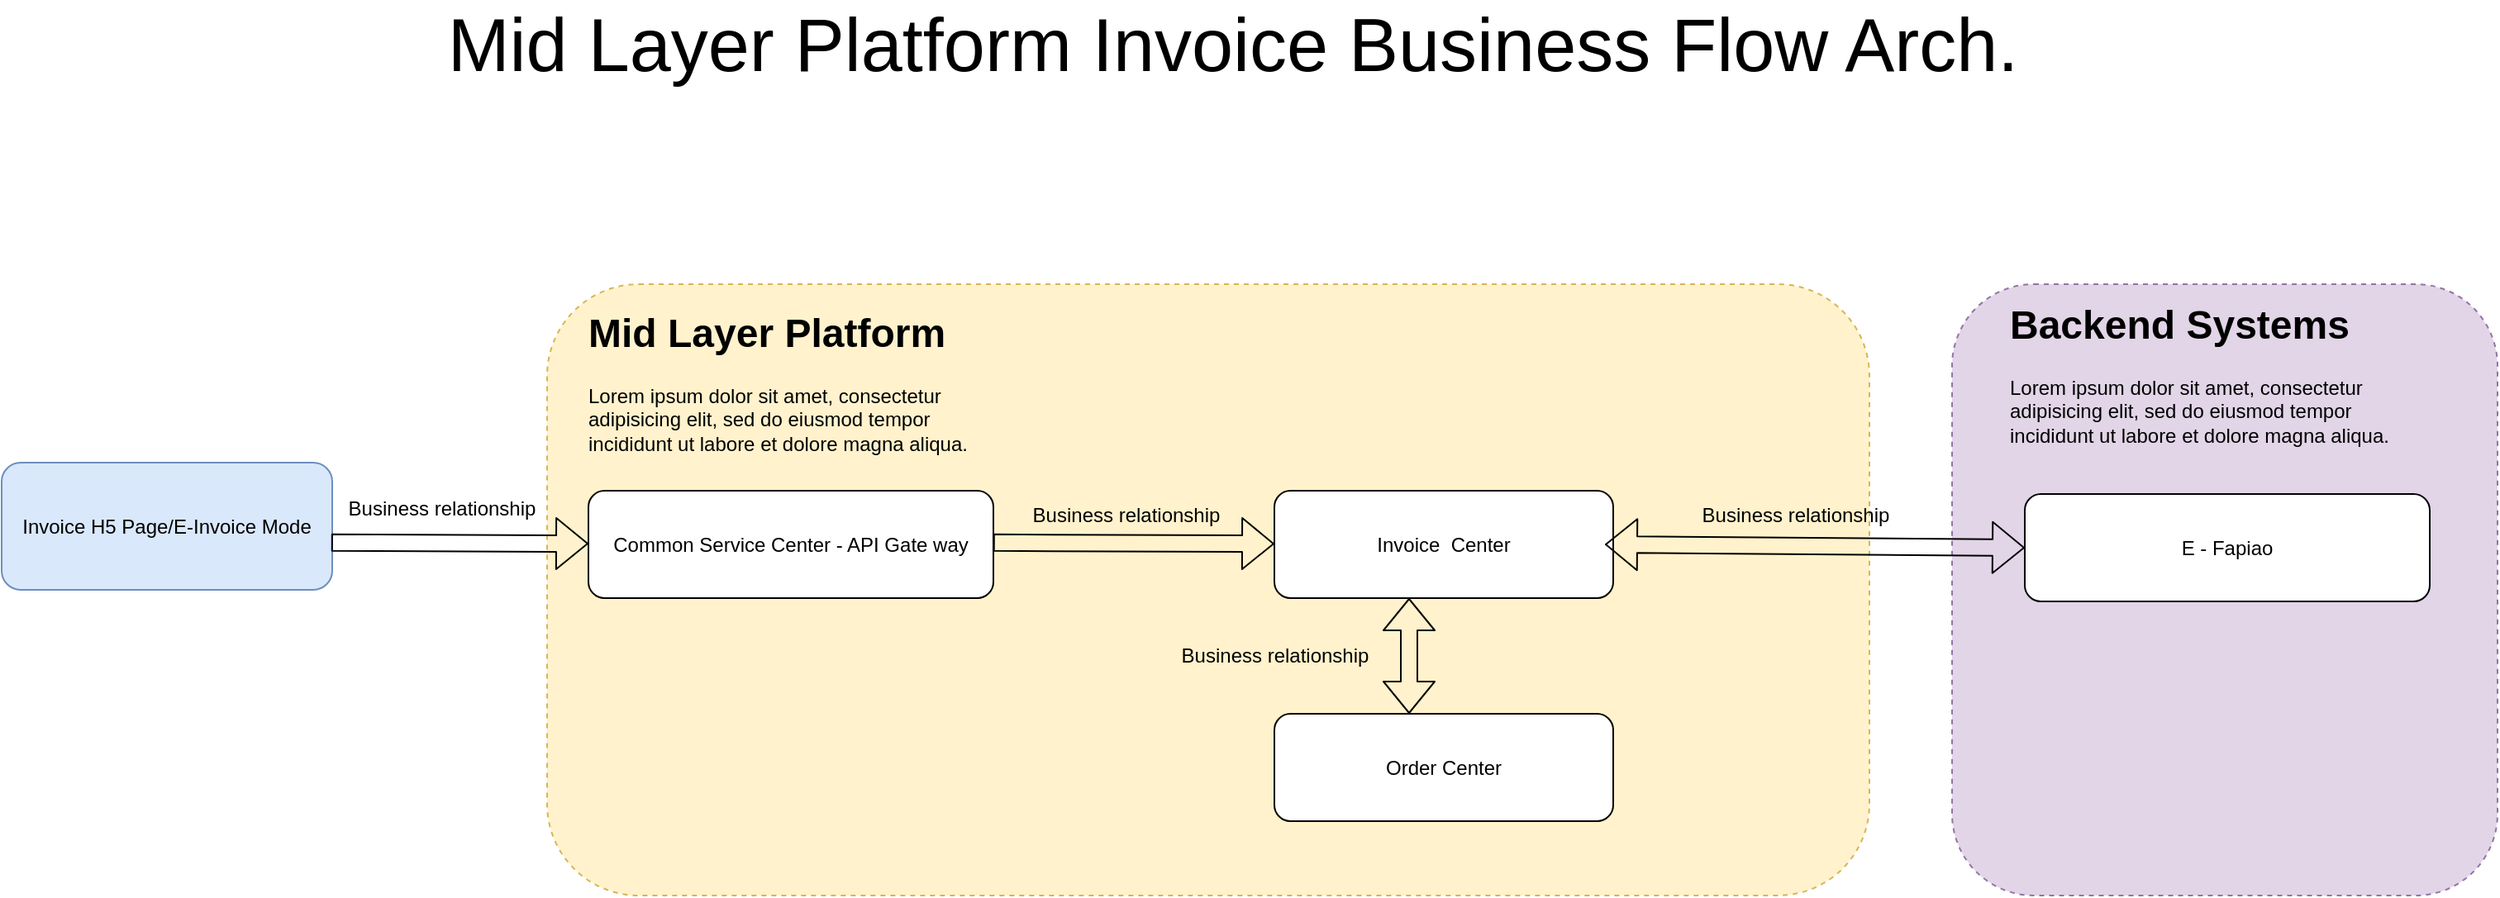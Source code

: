 <mxfile type="github" version="12.1.5" pages="1">
  <diagram id="tsJ4FVzS7xN1H9VnqtXZ" name="Page-1">
    <mxGraphModel grid="1" dx="1488" dy="818" gridSize="10" guides="1" tooltips="1" connect="1" arrows="1" fold="1" page="1" pageScale="1" pageWidth="827" pageHeight="1169" math="0" shadow="0">
      <root>
        <mxCell id="0"/>
        <mxCell id="1" parent="0"/>
        <mxCell id="SW_OqwKcot6XCAKr860w-1" value="Invoice H5 Page/E-Invoice Mode" parent="1" vertex="1" style="rounded=1;whiteSpace=wrap;html=1;fillColor=#dae8fc;strokeColor=#6c8ebf;">
          <mxGeometry as="geometry" height="77" width="200" y="368" x="60"/>
        </mxCell>
        <mxCell id="SW_OqwKcot6XCAKr860w-6" value="" parent="1" vertex="1" style="rounded=1;whiteSpace=wrap;html=1;dashed=1;fillColor=#fff2cc;strokeColor=#d6b656;">
          <mxGeometry as="geometry" height="370" width="800" y="260" x="390"/>
        </mxCell>
        <mxCell id="SW_OqwKcot6XCAKr860w-7" value="&lt;h1&gt;Mid Layer Platform&lt;/h1&gt;&lt;p&gt;Lorem ipsum dolor sit amet, consectetur adipisicing elit, sed do eiusmod tempor incididunt ut labore et dolore magna aliqua.&lt;/p&gt;" parent="1" vertex="1" style="text;html=1;strokeColor=none;fillColor=none;spacing=5;spacingTop=-20;whiteSpace=wrap;overflow=hidden;rounded=0;dashed=1;">
          <mxGeometry as="geometry" height="120" width="250" y="270" x="410"/>
        </mxCell>
        <mxCell id="SW_OqwKcot6XCAKr860w-9" value="Common Service Center - API Gate way" parent="1" vertex="1" style="rounded=1;whiteSpace=wrap;html=1;">
          <mxGeometry as="geometry" height="65" width="245" y="385" x="415"/>
        </mxCell>
        <mxCell id="SW_OqwKcot6XCAKr860w-11" value="Invoice&amp;nbsp; Center " parent="1" vertex="1" style="rounded=1;whiteSpace=wrap;html=1;">
          <mxGeometry as="geometry" height="65" width="205" y="385" x="830"/>
        </mxCell>
        <mxCell id="SW_OqwKcot6XCAKr860w-14" value="Order Center " parent="1" vertex="1" style="rounded=1;whiteSpace=wrap;html=1;">
          <mxGeometry as="geometry" height="65" width="205" y="520" x="830"/>
        </mxCell>
        <mxCell id="SW_OqwKcot6XCAKr860w-15" value="" parent="1" vertex="1" style="rounded=1;whiteSpace=wrap;html=1;dashed=1;fillColor=#e1d5e7;strokeColor=#9673a6;">
          <mxGeometry as="geometry" height="370" width="330" y="260" x="1240"/>
        </mxCell>
        <mxCell id="SW_OqwKcot6XCAKr860w-16" value="&lt;h1&gt;Backend Systems&lt;/h1&gt;&lt;p&gt;Lorem ipsum dolor sit amet, consectetur adipisicing elit, sed do eiusmod tempor incididunt ut labore et dolore magna aliqua.&lt;/p&gt;" parent="1" vertex="1" style="text;html=1;strokeColor=none;fillColor=none;spacing=5;spacingTop=-20;whiteSpace=wrap;overflow=hidden;rounded=0;dashed=1;">
          <mxGeometry as="geometry" height="120" width="250" y="265" x="1270"/>
        </mxCell>
        <mxCell id="SW_OqwKcot6XCAKr860w-19" value="E - Fapiao" parent="1" vertex="1" style="rounded=1;whiteSpace=wrap;html=1;">
          <mxGeometry as="geometry" height="65" width="245" y="387" x="1284"/>
        </mxCell>
        <mxCell id="SW_OqwKcot6XCAKr860w-20" value="Mid Layer Platform Invoice Business Flow Arch." parent="1" vertex="1" style="text;html=1;strokeColor=none;fillColor=none;align=center;verticalAlign=middle;whiteSpace=wrap;rounded=0;fontSize=45;">
          <mxGeometry as="geometry" height="50" width="1070" y="90" x="270"/>
        </mxCell>
        <mxCell id="SW_OqwKcot6XCAKr860w-21" value="" parent="1" style="shape=flexArrow;endArrow=classic;html=1;fontSize=45;exitX=0.997;exitY=0.629;exitDx=0;exitDy=0;exitPerimeter=0;" target="SW_OqwKcot6XCAKr860w-9" source="SW_OqwKcot6XCAKr860w-1" edge="1">
          <mxGeometry as="geometry" height="50" width="50" relative="1">
            <mxPoint as="sourcePoint" y="414" x="260"/>
            <mxPoint as="targetPoint" y="414" x="340"/>
          </mxGeometry>
        </mxCell>
        <mxCell id="SW_OqwKcot6XCAKr860w-25" value="" parent="1" style="shape=flexArrow;endArrow=classic;html=1;fontSize=45;exitX=0.997;exitY=0.629;exitDx=0;exitDy=0;exitPerimeter=0;" target="SW_OqwKcot6XCAKr860w-11" edge="1">
          <mxGeometry as="geometry" height="50" width="50" relative="1">
            <mxPoint as="sourcePoint" y="416.433" x="659.9"/>
            <mxPoint as="targetPoint" y="417" x="790"/>
          </mxGeometry>
        </mxCell>
        <mxCell id="SW_OqwKcot6XCAKr860w-26" value="" parent="1" style="shape=flexArrow;endArrow=classic;startArrow=classic;html=1;fontSize=45;" edge="1">
          <mxGeometry as="geometry" height="50" width="50" relative="1">
            <mxPoint as="sourcePoint" y="520" x="911.5"/>
            <mxPoint as="targetPoint" y="450" x="911.5"/>
          </mxGeometry>
        </mxCell>
        <mxCell id="SW_OqwKcot6XCAKr860w-28" value="" parent="1" style="shape=flexArrow;endArrow=classic;startArrow=classic;html=1;fontSize=45;entryX=0;entryY=0.5;entryDx=0;entryDy=0;" target="SW_OqwKcot6XCAKr860w-19" edge="1">
          <mxGeometry as="geometry" height="50" width="50" relative="1">
            <mxPoint as="sourcePoint" y="417.5" x="1030"/>
            <mxPoint as="targetPoint" y="617.5" x="1428.5"/>
          </mxGeometry>
        </mxCell>
        <mxCell id="SW_OqwKcot6XCAKr860w-33" value="Business relationship" parent="1" vertex="1" style="text;strokeColor=none;fillColor=none;html=1;fontSize=12;fontStyle=0;verticalAlign=middle;align=center;">
          <mxGeometry as="geometry" height="30" width="130" y="385" x="1080"/>
        </mxCell>
        <mxCell id="SW_OqwKcot6XCAKr860w-34" value="Business relationship" parent="1" vertex="1" style="text;strokeColor=none;fillColor=none;html=1;fontSize=12;fontStyle=0;verticalAlign=middle;align=center;">
          <mxGeometry as="geometry" height="30" width="130" y="381" x="261"/>
        </mxCell>
        <mxCell id="SW_OqwKcot6XCAKr860w-36" value="Business relationship" parent="1" vertex="1" style="text;strokeColor=none;fillColor=none;html=1;fontSize=12;fontStyle=0;verticalAlign=middle;align=center;">
          <mxGeometry as="geometry" height="30" width="130" y="385" x="675"/>
        </mxCell>
        <mxCell id="SW_OqwKcot6XCAKr860w-37" value="Business relationship" parent="1" vertex="1" style="text;strokeColor=none;fillColor=none;html=1;fontSize=12;fontStyle=0;verticalAlign=middle;align=center;">
          <mxGeometry as="geometry" height="30" width="130" y="470" x="765"/>
        </mxCell>
      </root>
    </mxGraphModel>
  </diagram>
</mxfile>
